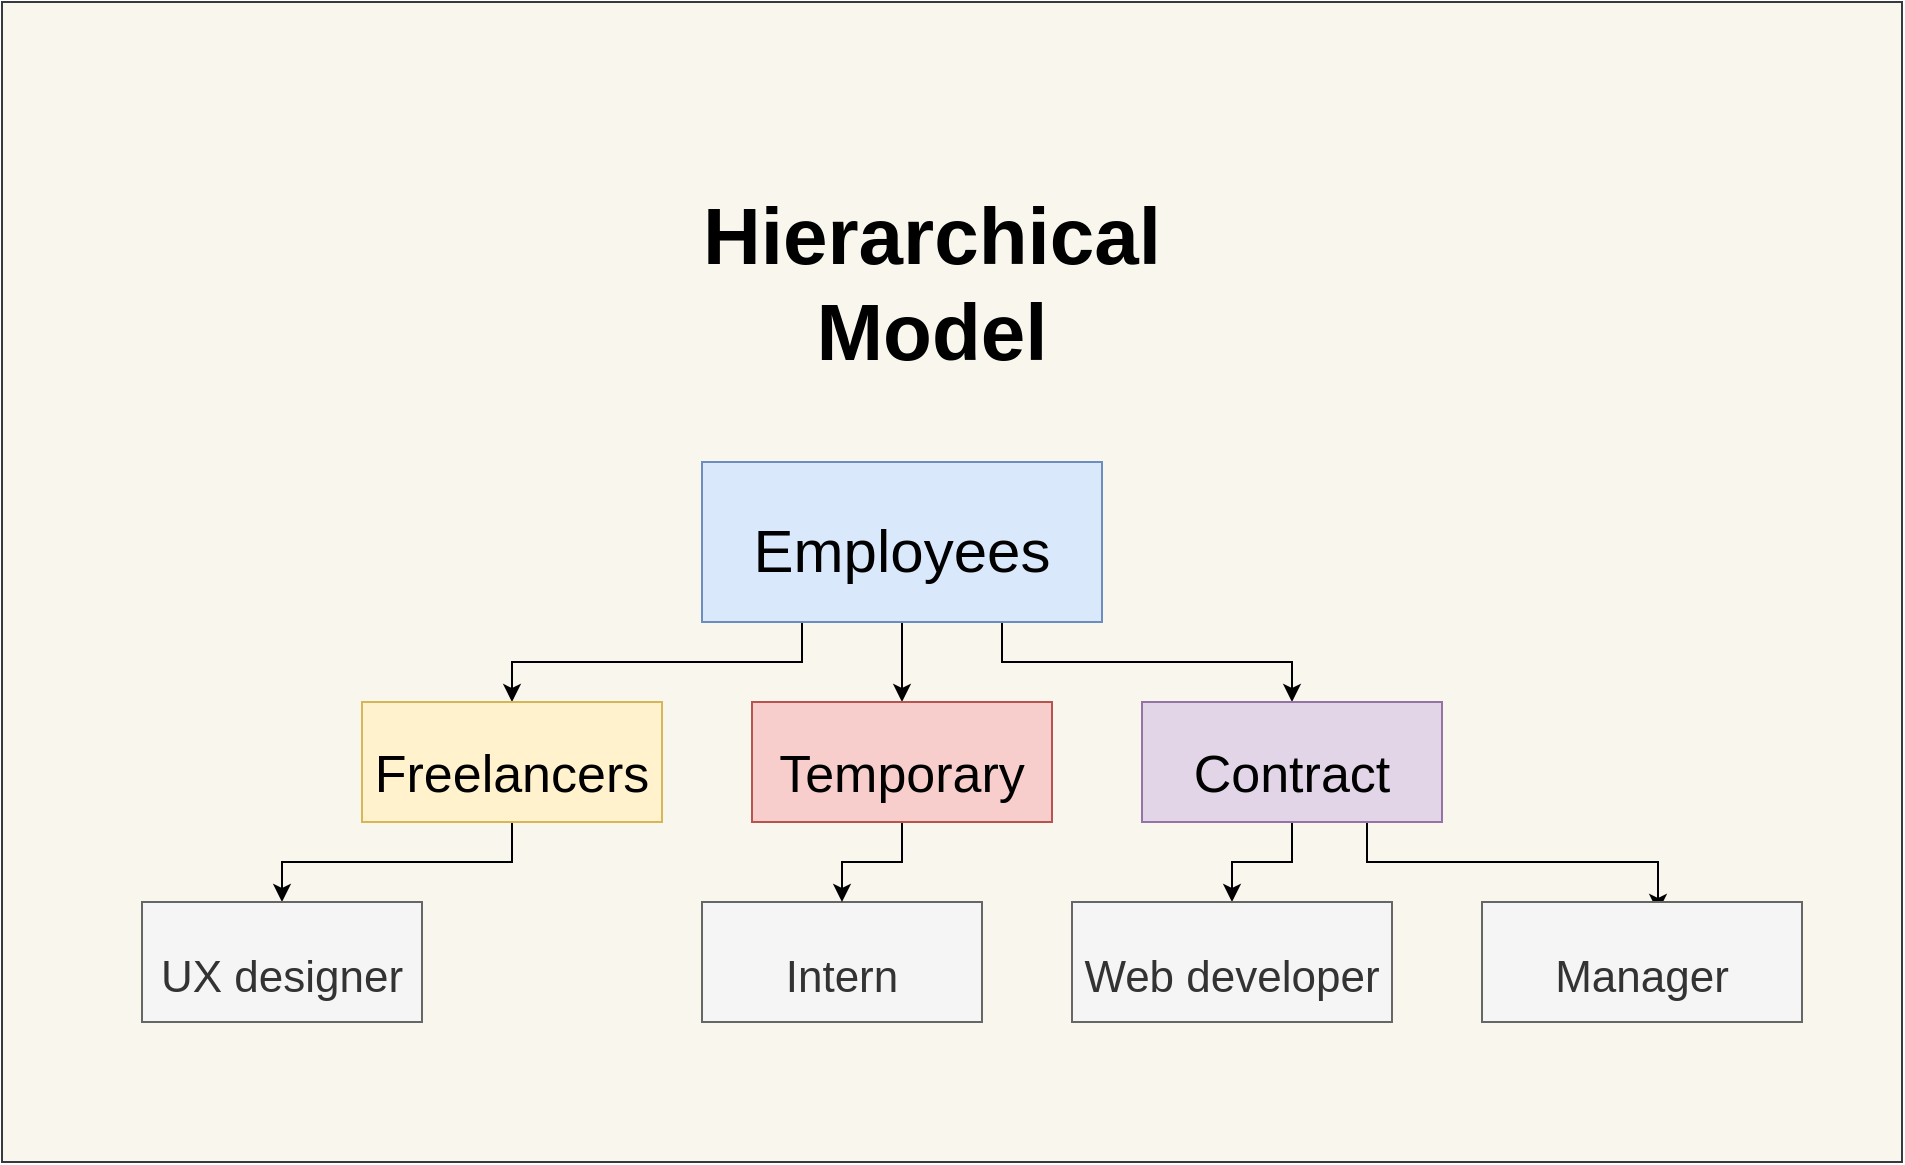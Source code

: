 <mxfile version="14.7.6" type="github">
  <diagram id="z4wmTYJGlARhxToBYjpu" name="Page-1">
    <mxGraphModel dx="1350" dy="737" grid="1" gridSize="10" guides="1" tooltips="1" connect="1" arrows="1" fold="1" page="1" pageScale="1" pageWidth="100827" pageHeight="10000" math="0" shadow="0">
      <root>
        <mxCell id="0" />
        <mxCell id="1" parent="0" />
        <mxCell id="r2geACx0xmXdcOou7V_p-19" value="" style="rounded=0;whiteSpace=wrap;html=1;fontSize=40;fillColor=#f9f7ed;strokeColor=#36393d;" vertex="1" parent="1">
          <mxGeometry x="210" y="290" width="950" height="580" as="geometry" />
        </mxCell>
        <mxCell id="r2geACx0xmXdcOou7V_p-1" value="&lt;b style=&quot;font-size: 40px;&quot;&gt;&lt;font style=&quot;font-size: 40px;&quot;&gt;Hierarchical Model&lt;/font&gt;&lt;/b&gt;" style="text;html=1;strokeColor=none;fillColor=none;align=center;verticalAlign=middle;whiteSpace=wrap;rounded=0;fontSize=40;" vertex="1" parent="1">
          <mxGeometry x="605" y="420" width="140" height="20" as="geometry" />
        </mxCell>
        <mxCell id="r2geACx0xmXdcOou7V_p-8" style="edgeStyle=orthogonalEdgeStyle;rounded=0;orthogonalLoop=1;jettySize=auto;html=1;exitX=0.75;exitY=1;exitDx=0;exitDy=0;fontSize=40;" edge="1" parent="1" source="r2geACx0xmXdcOou7V_p-2" target="r2geACx0xmXdcOou7V_p-5">
          <mxGeometry relative="1" as="geometry" />
        </mxCell>
        <mxCell id="r2geACx0xmXdcOou7V_p-10" style="edgeStyle=orthogonalEdgeStyle;rounded=0;orthogonalLoop=1;jettySize=auto;html=1;exitX=0.25;exitY=1;exitDx=0;exitDy=0;entryX=0.5;entryY=0;entryDx=0;entryDy=0;fontSize=40;" edge="1" parent="1" source="r2geACx0xmXdcOou7V_p-2" target="r2geACx0xmXdcOou7V_p-3">
          <mxGeometry relative="1" as="geometry" />
        </mxCell>
        <mxCell id="r2geACx0xmXdcOou7V_p-22" style="edgeStyle=orthogonalEdgeStyle;rounded=0;orthogonalLoop=1;jettySize=auto;html=1;entryX=0.5;entryY=0;entryDx=0;entryDy=0;fontSize=40;" edge="1" parent="1" source="r2geACx0xmXdcOou7V_p-2" target="r2geACx0xmXdcOou7V_p-20">
          <mxGeometry relative="1" as="geometry" />
        </mxCell>
        <mxCell id="r2geACx0xmXdcOou7V_p-2" value="&lt;font style=&quot;font-size: 30px&quot;&gt;Employees&lt;/font&gt;" style="rounded=0;whiteSpace=wrap;html=1;fontSize=40;fillColor=#dae8fc;strokeColor=#6c8ebf;" vertex="1" parent="1">
          <mxGeometry x="560" y="520" width="200" height="80" as="geometry" />
        </mxCell>
        <mxCell id="r2geACx0xmXdcOou7V_p-15" style="edgeStyle=orthogonalEdgeStyle;rounded=0;orthogonalLoop=1;jettySize=auto;html=1;exitX=0.5;exitY=1;exitDx=0;exitDy=0;entryX=0.5;entryY=0;entryDx=0;entryDy=0;fontSize=40;" edge="1" parent="1" source="r2geACx0xmXdcOou7V_p-3" target="r2geACx0xmXdcOou7V_p-11">
          <mxGeometry relative="1" as="geometry" />
        </mxCell>
        <mxCell id="r2geACx0xmXdcOou7V_p-3" value="&lt;font style=&quot;font-size: 26px&quot;&gt;Freelancers&lt;/font&gt;" style="rounded=0;whiteSpace=wrap;html=1;fontSize=40;fillColor=#fff2cc;strokeColor=#d6b656;" vertex="1" parent="1">
          <mxGeometry x="390" y="640" width="150" height="60" as="geometry" />
        </mxCell>
        <mxCell id="r2geACx0xmXdcOou7V_p-17" style="edgeStyle=orthogonalEdgeStyle;rounded=0;orthogonalLoop=1;jettySize=auto;html=1;exitX=0.5;exitY=1;exitDx=0;exitDy=0;fontSize=40;" edge="1" parent="1" source="r2geACx0xmXdcOou7V_p-5" target="r2geACx0xmXdcOou7V_p-13">
          <mxGeometry relative="1" as="geometry" />
        </mxCell>
        <mxCell id="r2geACx0xmXdcOou7V_p-18" style="edgeStyle=orthogonalEdgeStyle;rounded=0;orthogonalLoop=1;jettySize=auto;html=1;exitX=0.75;exitY=1;exitDx=0;exitDy=0;entryX=0.55;entryY=0.083;entryDx=0;entryDy=0;entryPerimeter=0;fontSize=40;" edge="1" parent="1" source="r2geACx0xmXdcOou7V_p-5" target="r2geACx0xmXdcOou7V_p-14">
          <mxGeometry relative="1" as="geometry" />
        </mxCell>
        <mxCell id="r2geACx0xmXdcOou7V_p-5" value="&lt;span style=&quot;font-size: 26px&quot;&gt;Contract&lt;/span&gt;" style="rounded=0;whiteSpace=wrap;html=1;fontSize=40;fillColor=#e1d5e7;strokeColor=#9673a6;" vertex="1" parent="1">
          <mxGeometry x="780" y="640" width="150" height="60" as="geometry" />
        </mxCell>
        <mxCell id="r2geACx0xmXdcOou7V_p-11" value="&lt;font style=&quot;font-size: 22px&quot;&gt;UX designer&lt;/font&gt;" style="rounded=0;whiteSpace=wrap;html=1;fontSize=40;fillColor=#f5f5f5;strokeColor=#666666;fontColor=#333333;" vertex="1" parent="1">
          <mxGeometry x="280" y="740" width="140" height="60" as="geometry" />
        </mxCell>
        <mxCell id="r2geACx0xmXdcOou7V_p-12" value="&lt;font style=&quot;font-size: 22px&quot;&gt;Intern&lt;/font&gt;" style="rounded=0;whiteSpace=wrap;html=1;fontSize=40;fillColor=#f5f5f5;strokeColor=#666666;fontColor=#333333;" vertex="1" parent="1">
          <mxGeometry x="560" y="740" width="140" height="60" as="geometry" />
        </mxCell>
        <mxCell id="r2geACx0xmXdcOou7V_p-13" value="&lt;font style=&quot;font-size: 22px&quot;&gt;Web developer&lt;/font&gt;" style="rounded=0;whiteSpace=wrap;html=1;fontSize=40;fillColor=#f5f5f5;strokeColor=#666666;fontColor=#333333;" vertex="1" parent="1">
          <mxGeometry x="745" y="740" width="160" height="60" as="geometry" />
        </mxCell>
        <mxCell id="r2geACx0xmXdcOou7V_p-14" value="&lt;font style=&quot;font-size: 22px&quot;&gt;Manager&lt;/font&gt;" style="rounded=0;whiteSpace=wrap;html=1;fontSize=40;fillColor=#f5f5f5;strokeColor=#666666;fontColor=#333333;" vertex="1" parent="1">
          <mxGeometry x="950" y="740" width="160" height="60" as="geometry" />
        </mxCell>
        <mxCell id="r2geACx0xmXdcOou7V_p-23" style="edgeStyle=orthogonalEdgeStyle;rounded=0;orthogonalLoop=1;jettySize=auto;html=1;fontSize=40;" edge="1" parent="1" source="r2geACx0xmXdcOou7V_p-20" target="r2geACx0xmXdcOou7V_p-12">
          <mxGeometry relative="1" as="geometry" />
        </mxCell>
        <mxCell id="r2geACx0xmXdcOou7V_p-20" value="&lt;font style=&quot;font-size: 26px&quot;&gt;Temporary&lt;/font&gt;" style="rounded=0;whiteSpace=wrap;html=1;fontSize=40;fillColor=#f8cecc;strokeColor=#b85450;" vertex="1" parent="1">
          <mxGeometry x="585" y="640" width="150" height="60" as="geometry" />
        </mxCell>
      </root>
    </mxGraphModel>
  </diagram>
</mxfile>
